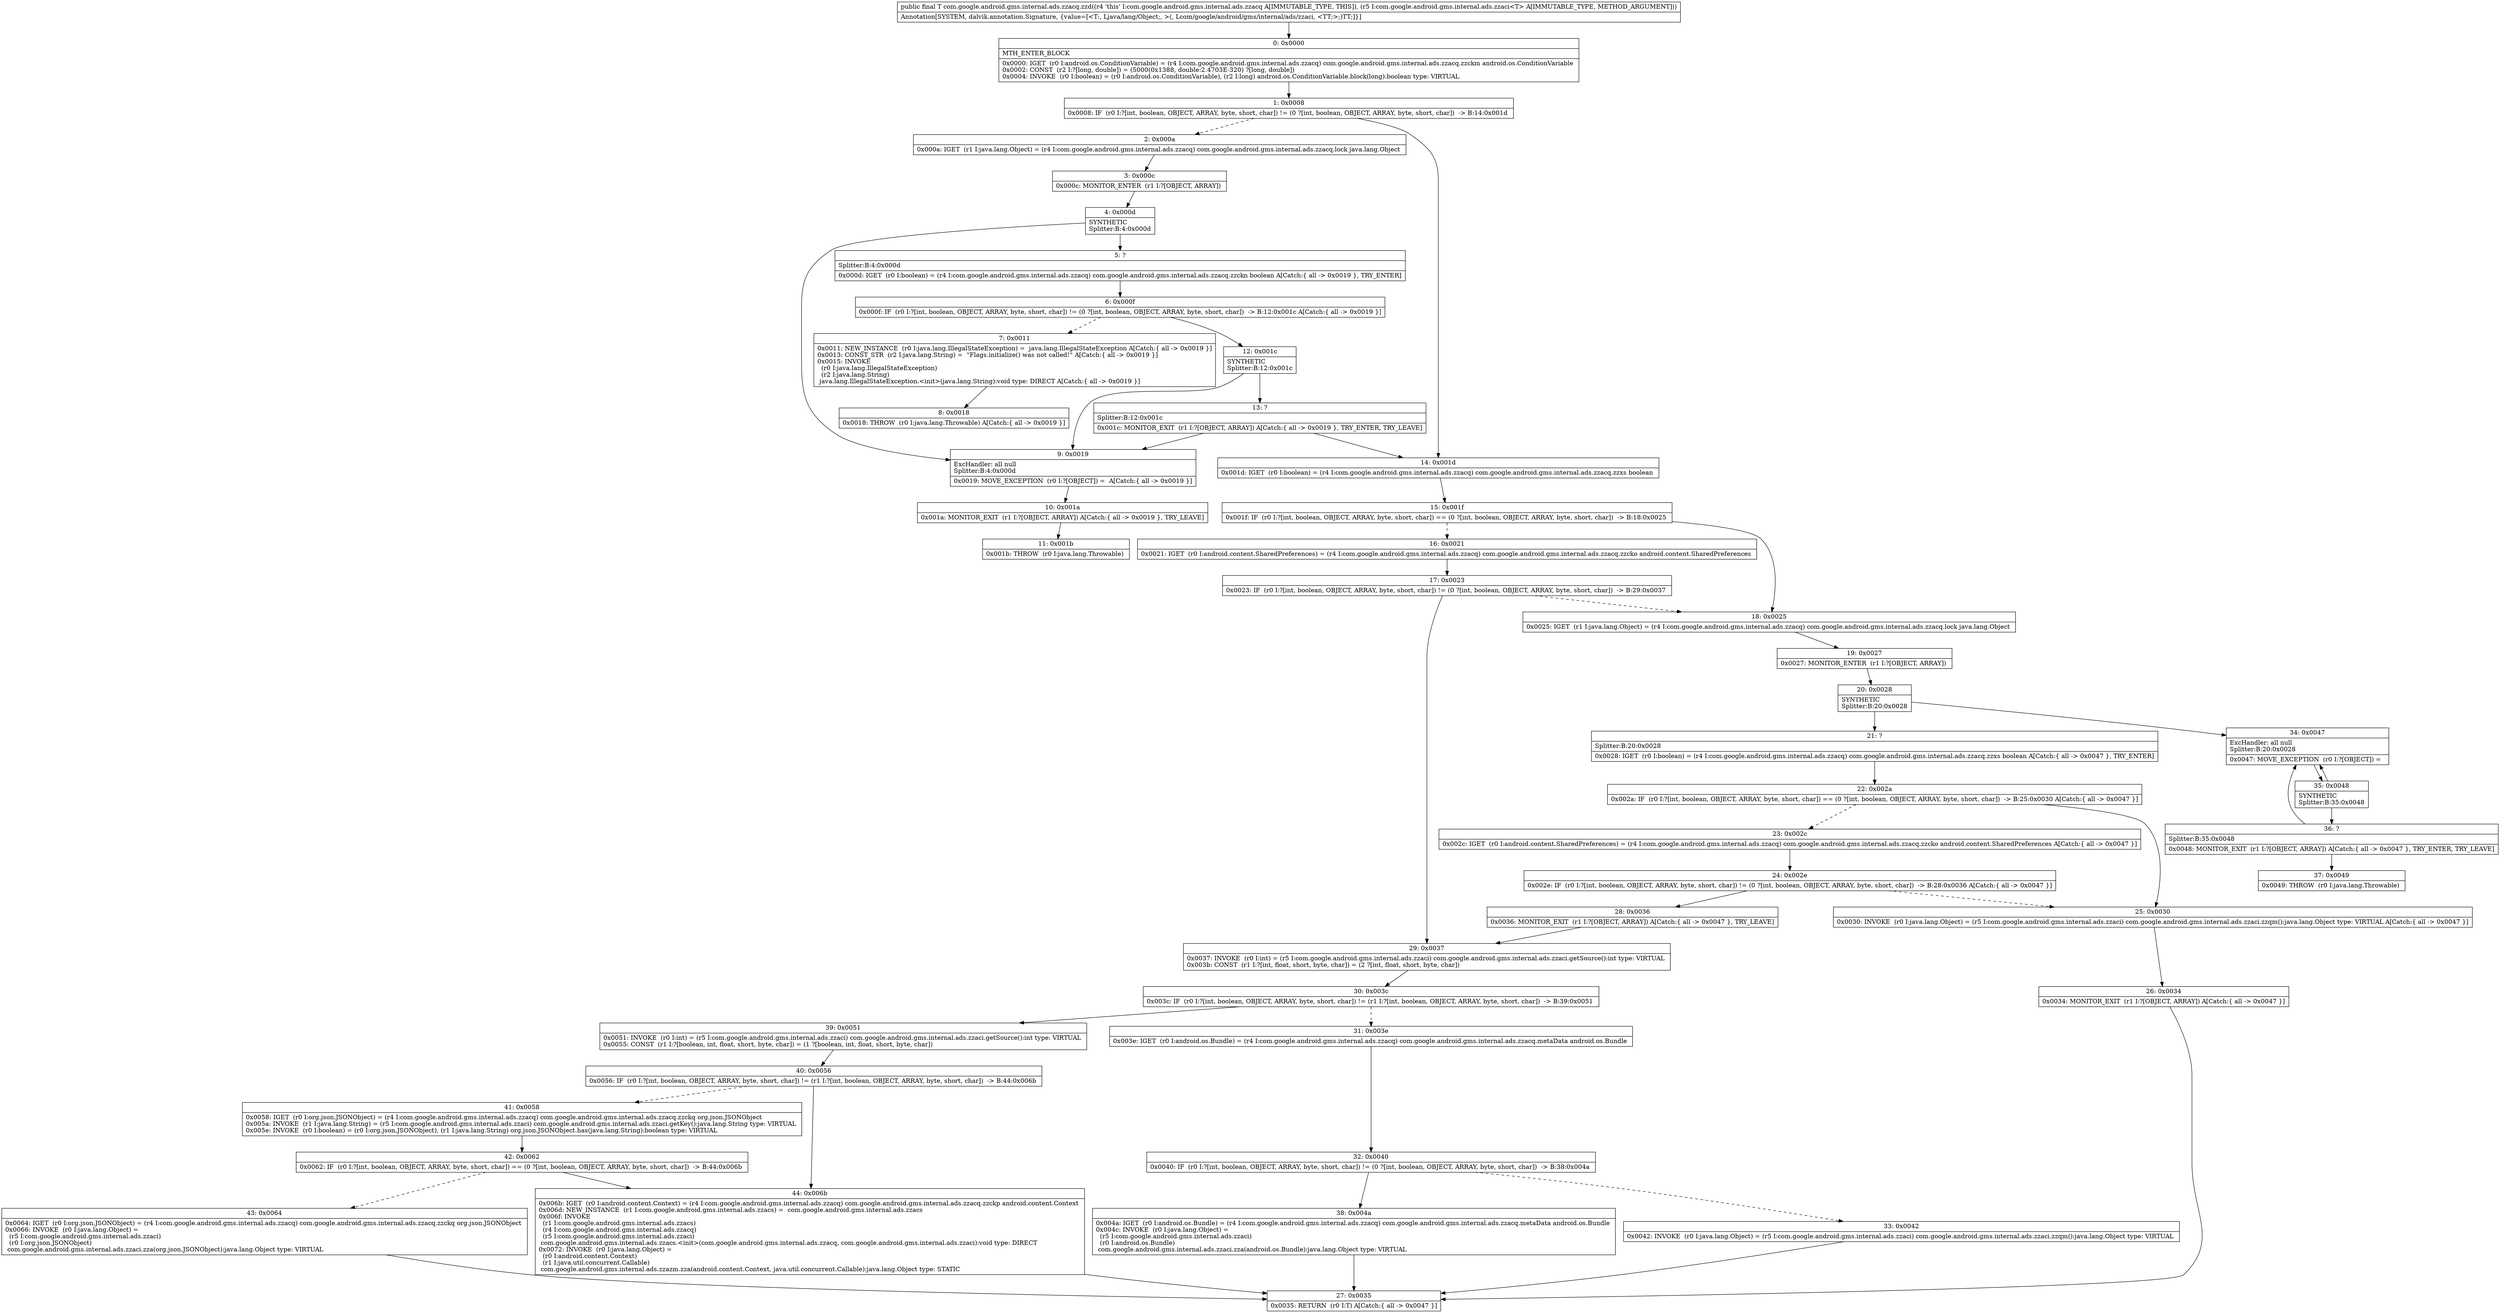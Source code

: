 digraph "CFG forcom.google.android.gms.internal.ads.zzacq.zzd(Lcom\/google\/android\/gms\/internal\/ads\/zzaci;)Ljava\/lang\/Object;" {
Node_0 [shape=record,label="{0\:\ 0x0000|MTH_ENTER_BLOCK\l|0x0000: IGET  (r0 I:android.os.ConditionVariable) = (r4 I:com.google.android.gms.internal.ads.zzacq) com.google.android.gms.internal.ads.zzacq.zzckm android.os.ConditionVariable \l0x0002: CONST  (r2 I:?[long, double]) = (5000(0x1388, double:2.4703E\-320) ?[long, double]) \l0x0004: INVOKE  (r0 I:boolean) = (r0 I:android.os.ConditionVariable), (r2 I:long) android.os.ConditionVariable.block(long):boolean type: VIRTUAL \l}"];
Node_1 [shape=record,label="{1\:\ 0x0008|0x0008: IF  (r0 I:?[int, boolean, OBJECT, ARRAY, byte, short, char]) != (0 ?[int, boolean, OBJECT, ARRAY, byte, short, char])  \-\> B:14:0x001d \l}"];
Node_2 [shape=record,label="{2\:\ 0x000a|0x000a: IGET  (r1 I:java.lang.Object) = (r4 I:com.google.android.gms.internal.ads.zzacq) com.google.android.gms.internal.ads.zzacq.lock java.lang.Object \l}"];
Node_3 [shape=record,label="{3\:\ 0x000c|0x000c: MONITOR_ENTER  (r1 I:?[OBJECT, ARRAY]) \l}"];
Node_4 [shape=record,label="{4\:\ 0x000d|SYNTHETIC\lSplitter:B:4:0x000d\l}"];
Node_5 [shape=record,label="{5\:\ ?|Splitter:B:4:0x000d\l|0x000d: IGET  (r0 I:boolean) = (r4 I:com.google.android.gms.internal.ads.zzacq) com.google.android.gms.internal.ads.zzacq.zzckn boolean A[Catch:\{ all \-\> 0x0019 \}, TRY_ENTER]\l}"];
Node_6 [shape=record,label="{6\:\ 0x000f|0x000f: IF  (r0 I:?[int, boolean, OBJECT, ARRAY, byte, short, char]) != (0 ?[int, boolean, OBJECT, ARRAY, byte, short, char])  \-\> B:12:0x001c A[Catch:\{ all \-\> 0x0019 \}]\l}"];
Node_7 [shape=record,label="{7\:\ 0x0011|0x0011: NEW_INSTANCE  (r0 I:java.lang.IllegalStateException) =  java.lang.IllegalStateException A[Catch:\{ all \-\> 0x0019 \}]\l0x0013: CONST_STR  (r2 I:java.lang.String) =  \"Flags.initialize() was not called!\" A[Catch:\{ all \-\> 0x0019 \}]\l0x0015: INVOKE  \l  (r0 I:java.lang.IllegalStateException)\l  (r2 I:java.lang.String)\l java.lang.IllegalStateException.\<init\>(java.lang.String):void type: DIRECT A[Catch:\{ all \-\> 0x0019 \}]\l}"];
Node_8 [shape=record,label="{8\:\ 0x0018|0x0018: THROW  (r0 I:java.lang.Throwable) A[Catch:\{ all \-\> 0x0019 \}]\l}"];
Node_9 [shape=record,label="{9\:\ 0x0019|ExcHandler: all null\lSplitter:B:4:0x000d\l|0x0019: MOVE_EXCEPTION  (r0 I:?[OBJECT]) =  A[Catch:\{ all \-\> 0x0019 \}]\l}"];
Node_10 [shape=record,label="{10\:\ 0x001a|0x001a: MONITOR_EXIT  (r1 I:?[OBJECT, ARRAY]) A[Catch:\{ all \-\> 0x0019 \}, TRY_LEAVE]\l}"];
Node_11 [shape=record,label="{11\:\ 0x001b|0x001b: THROW  (r0 I:java.lang.Throwable) \l}"];
Node_12 [shape=record,label="{12\:\ 0x001c|SYNTHETIC\lSplitter:B:12:0x001c\l}"];
Node_13 [shape=record,label="{13\:\ ?|Splitter:B:12:0x001c\l|0x001c: MONITOR_EXIT  (r1 I:?[OBJECT, ARRAY]) A[Catch:\{ all \-\> 0x0019 \}, TRY_ENTER, TRY_LEAVE]\l}"];
Node_14 [shape=record,label="{14\:\ 0x001d|0x001d: IGET  (r0 I:boolean) = (r4 I:com.google.android.gms.internal.ads.zzacq) com.google.android.gms.internal.ads.zzacq.zzxs boolean \l}"];
Node_15 [shape=record,label="{15\:\ 0x001f|0x001f: IF  (r0 I:?[int, boolean, OBJECT, ARRAY, byte, short, char]) == (0 ?[int, boolean, OBJECT, ARRAY, byte, short, char])  \-\> B:18:0x0025 \l}"];
Node_16 [shape=record,label="{16\:\ 0x0021|0x0021: IGET  (r0 I:android.content.SharedPreferences) = (r4 I:com.google.android.gms.internal.ads.zzacq) com.google.android.gms.internal.ads.zzacq.zzcko android.content.SharedPreferences \l}"];
Node_17 [shape=record,label="{17\:\ 0x0023|0x0023: IF  (r0 I:?[int, boolean, OBJECT, ARRAY, byte, short, char]) != (0 ?[int, boolean, OBJECT, ARRAY, byte, short, char])  \-\> B:29:0x0037 \l}"];
Node_18 [shape=record,label="{18\:\ 0x0025|0x0025: IGET  (r1 I:java.lang.Object) = (r4 I:com.google.android.gms.internal.ads.zzacq) com.google.android.gms.internal.ads.zzacq.lock java.lang.Object \l}"];
Node_19 [shape=record,label="{19\:\ 0x0027|0x0027: MONITOR_ENTER  (r1 I:?[OBJECT, ARRAY]) \l}"];
Node_20 [shape=record,label="{20\:\ 0x0028|SYNTHETIC\lSplitter:B:20:0x0028\l}"];
Node_21 [shape=record,label="{21\:\ ?|Splitter:B:20:0x0028\l|0x0028: IGET  (r0 I:boolean) = (r4 I:com.google.android.gms.internal.ads.zzacq) com.google.android.gms.internal.ads.zzacq.zzxs boolean A[Catch:\{ all \-\> 0x0047 \}, TRY_ENTER]\l}"];
Node_22 [shape=record,label="{22\:\ 0x002a|0x002a: IF  (r0 I:?[int, boolean, OBJECT, ARRAY, byte, short, char]) == (0 ?[int, boolean, OBJECT, ARRAY, byte, short, char])  \-\> B:25:0x0030 A[Catch:\{ all \-\> 0x0047 \}]\l}"];
Node_23 [shape=record,label="{23\:\ 0x002c|0x002c: IGET  (r0 I:android.content.SharedPreferences) = (r4 I:com.google.android.gms.internal.ads.zzacq) com.google.android.gms.internal.ads.zzacq.zzcko android.content.SharedPreferences A[Catch:\{ all \-\> 0x0047 \}]\l}"];
Node_24 [shape=record,label="{24\:\ 0x002e|0x002e: IF  (r0 I:?[int, boolean, OBJECT, ARRAY, byte, short, char]) != (0 ?[int, boolean, OBJECT, ARRAY, byte, short, char])  \-\> B:28:0x0036 A[Catch:\{ all \-\> 0x0047 \}]\l}"];
Node_25 [shape=record,label="{25\:\ 0x0030|0x0030: INVOKE  (r0 I:java.lang.Object) = (r5 I:com.google.android.gms.internal.ads.zzaci) com.google.android.gms.internal.ads.zzaci.zzqm():java.lang.Object type: VIRTUAL A[Catch:\{ all \-\> 0x0047 \}]\l}"];
Node_26 [shape=record,label="{26\:\ 0x0034|0x0034: MONITOR_EXIT  (r1 I:?[OBJECT, ARRAY]) A[Catch:\{ all \-\> 0x0047 \}]\l}"];
Node_27 [shape=record,label="{27\:\ 0x0035|0x0035: RETURN  (r0 I:T) A[Catch:\{ all \-\> 0x0047 \}]\l}"];
Node_28 [shape=record,label="{28\:\ 0x0036|0x0036: MONITOR_EXIT  (r1 I:?[OBJECT, ARRAY]) A[Catch:\{ all \-\> 0x0047 \}, TRY_LEAVE]\l}"];
Node_29 [shape=record,label="{29\:\ 0x0037|0x0037: INVOKE  (r0 I:int) = (r5 I:com.google.android.gms.internal.ads.zzaci) com.google.android.gms.internal.ads.zzaci.getSource():int type: VIRTUAL \l0x003b: CONST  (r1 I:?[int, float, short, byte, char]) = (2 ?[int, float, short, byte, char]) \l}"];
Node_30 [shape=record,label="{30\:\ 0x003c|0x003c: IF  (r0 I:?[int, boolean, OBJECT, ARRAY, byte, short, char]) != (r1 I:?[int, boolean, OBJECT, ARRAY, byte, short, char])  \-\> B:39:0x0051 \l}"];
Node_31 [shape=record,label="{31\:\ 0x003e|0x003e: IGET  (r0 I:android.os.Bundle) = (r4 I:com.google.android.gms.internal.ads.zzacq) com.google.android.gms.internal.ads.zzacq.metaData android.os.Bundle \l}"];
Node_32 [shape=record,label="{32\:\ 0x0040|0x0040: IF  (r0 I:?[int, boolean, OBJECT, ARRAY, byte, short, char]) != (0 ?[int, boolean, OBJECT, ARRAY, byte, short, char])  \-\> B:38:0x004a \l}"];
Node_33 [shape=record,label="{33\:\ 0x0042|0x0042: INVOKE  (r0 I:java.lang.Object) = (r5 I:com.google.android.gms.internal.ads.zzaci) com.google.android.gms.internal.ads.zzaci.zzqm():java.lang.Object type: VIRTUAL \l}"];
Node_34 [shape=record,label="{34\:\ 0x0047|ExcHandler: all null\lSplitter:B:20:0x0028\l|0x0047: MOVE_EXCEPTION  (r0 I:?[OBJECT]) =  \l}"];
Node_35 [shape=record,label="{35\:\ 0x0048|SYNTHETIC\lSplitter:B:35:0x0048\l}"];
Node_36 [shape=record,label="{36\:\ ?|Splitter:B:35:0x0048\l|0x0048: MONITOR_EXIT  (r1 I:?[OBJECT, ARRAY]) A[Catch:\{ all \-\> 0x0047 \}, TRY_ENTER, TRY_LEAVE]\l}"];
Node_37 [shape=record,label="{37\:\ 0x0049|0x0049: THROW  (r0 I:java.lang.Throwable) \l}"];
Node_38 [shape=record,label="{38\:\ 0x004a|0x004a: IGET  (r0 I:android.os.Bundle) = (r4 I:com.google.android.gms.internal.ads.zzacq) com.google.android.gms.internal.ads.zzacq.metaData android.os.Bundle \l0x004c: INVOKE  (r0 I:java.lang.Object) = \l  (r5 I:com.google.android.gms.internal.ads.zzaci)\l  (r0 I:android.os.Bundle)\l com.google.android.gms.internal.ads.zzaci.zza(android.os.Bundle):java.lang.Object type: VIRTUAL \l}"];
Node_39 [shape=record,label="{39\:\ 0x0051|0x0051: INVOKE  (r0 I:int) = (r5 I:com.google.android.gms.internal.ads.zzaci) com.google.android.gms.internal.ads.zzaci.getSource():int type: VIRTUAL \l0x0055: CONST  (r1 I:?[boolean, int, float, short, byte, char]) = (1 ?[boolean, int, float, short, byte, char]) \l}"];
Node_40 [shape=record,label="{40\:\ 0x0056|0x0056: IF  (r0 I:?[int, boolean, OBJECT, ARRAY, byte, short, char]) != (r1 I:?[int, boolean, OBJECT, ARRAY, byte, short, char])  \-\> B:44:0x006b \l}"];
Node_41 [shape=record,label="{41\:\ 0x0058|0x0058: IGET  (r0 I:org.json.JSONObject) = (r4 I:com.google.android.gms.internal.ads.zzacq) com.google.android.gms.internal.ads.zzacq.zzckq org.json.JSONObject \l0x005a: INVOKE  (r1 I:java.lang.String) = (r5 I:com.google.android.gms.internal.ads.zzaci) com.google.android.gms.internal.ads.zzaci.getKey():java.lang.String type: VIRTUAL \l0x005e: INVOKE  (r0 I:boolean) = (r0 I:org.json.JSONObject), (r1 I:java.lang.String) org.json.JSONObject.has(java.lang.String):boolean type: VIRTUAL \l}"];
Node_42 [shape=record,label="{42\:\ 0x0062|0x0062: IF  (r0 I:?[int, boolean, OBJECT, ARRAY, byte, short, char]) == (0 ?[int, boolean, OBJECT, ARRAY, byte, short, char])  \-\> B:44:0x006b \l}"];
Node_43 [shape=record,label="{43\:\ 0x0064|0x0064: IGET  (r0 I:org.json.JSONObject) = (r4 I:com.google.android.gms.internal.ads.zzacq) com.google.android.gms.internal.ads.zzacq.zzckq org.json.JSONObject \l0x0066: INVOKE  (r0 I:java.lang.Object) = \l  (r5 I:com.google.android.gms.internal.ads.zzaci)\l  (r0 I:org.json.JSONObject)\l com.google.android.gms.internal.ads.zzaci.zza(org.json.JSONObject):java.lang.Object type: VIRTUAL \l}"];
Node_44 [shape=record,label="{44\:\ 0x006b|0x006b: IGET  (r0 I:android.content.Context) = (r4 I:com.google.android.gms.internal.ads.zzacq) com.google.android.gms.internal.ads.zzacq.zzckp android.content.Context \l0x006d: NEW_INSTANCE  (r1 I:com.google.android.gms.internal.ads.zzacs) =  com.google.android.gms.internal.ads.zzacs \l0x006f: INVOKE  \l  (r1 I:com.google.android.gms.internal.ads.zzacs)\l  (r4 I:com.google.android.gms.internal.ads.zzacq)\l  (r5 I:com.google.android.gms.internal.ads.zzaci)\l com.google.android.gms.internal.ads.zzacs.\<init\>(com.google.android.gms.internal.ads.zzacq, com.google.android.gms.internal.ads.zzaci):void type: DIRECT \l0x0072: INVOKE  (r0 I:java.lang.Object) = \l  (r0 I:android.content.Context)\l  (r1 I:java.util.concurrent.Callable)\l com.google.android.gms.internal.ads.zzazm.zza(android.content.Context, java.util.concurrent.Callable):java.lang.Object type: STATIC \l}"];
MethodNode[shape=record,label="{public final T com.google.android.gms.internal.ads.zzacq.zzd((r4 'this' I:com.google.android.gms.internal.ads.zzacq A[IMMUTABLE_TYPE, THIS]), (r5 I:com.google.android.gms.internal.ads.zzaci\<T\> A[IMMUTABLE_TYPE, METHOD_ARGUMENT]))  | Annotation[SYSTEM, dalvik.annotation.Signature, \{value=[\<T:, Ljava\/lang\/Object;, \>(, Lcom\/google\/android\/gms\/internal\/ads\/zzaci, \<TT;\>;)TT;]\}]\l}"];
MethodNode -> Node_0;
Node_0 -> Node_1;
Node_1 -> Node_2[style=dashed];
Node_1 -> Node_14;
Node_2 -> Node_3;
Node_3 -> Node_4;
Node_4 -> Node_5;
Node_4 -> Node_9;
Node_5 -> Node_6;
Node_6 -> Node_7[style=dashed];
Node_6 -> Node_12;
Node_7 -> Node_8;
Node_9 -> Node_10;
Node_10 -> Node_11;
Node_12 -> Node_13;
Node_12 -> Node_9;
Node_13 -> Node_14;
Node_13 -> Node_9;
Node_14 -> Node_15;
Node_15 -> Node_16[style=dashed];
Node_15 -> Node_18;
Node_16 -> Node_17;
Node_17 -> Node_18[style=dashed];
Node_17 -> Node_29;
Node_18 -> Node_19;
Node_19 -> Node_20;
Node_20 -> Node_21;
Node_20 -> Node_34;
Node_21 -> Node_22;
Node_22 -> Node_23[style=dashed];
Node_22 -> Node_25;
Node_23 -> Node_24;
Node_24 -> Node_25[style=dashed];
Node_24 -> Node_28;
Node_25 -> Node_26;
Node_26 -> Node_27;
Node_28 -> Node_29;
Node_29 -> Node_30;
Node_30 -> Node_31[style=dashed];
Node_30 -> Node_39;
Node_31 -> Node_32;
Node_32 -> Node_33[style=dashed];
Node_32 -> Node_38;
Node_33 -> Node_27;
Node_34 -> Node_35;
Node_35 -> Node_36;
Node_35 -> Node_34;
Node_36 -> Node_37;
Node_36 -> Node_34;
Node_38 -> Node_27;
Node_39 -> Node_40;
Node_40 -> Node_41[style=dashed];
Node_40 -> Node_44;
Node_41 -> Node_42;
Node_42 -> Node_43[style=dashed];
Node_42 -> Node_44;
Node_43 -> Node_27;
Node_44 -> Node_27;
}

